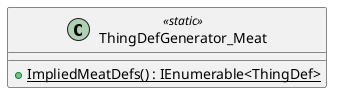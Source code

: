 @startuml
class ThingDefGenerator_Meat <<static>> {
    + {static} ImpliedMeatDefs() : IEnumerable<ThingDef>
}
@enduml

